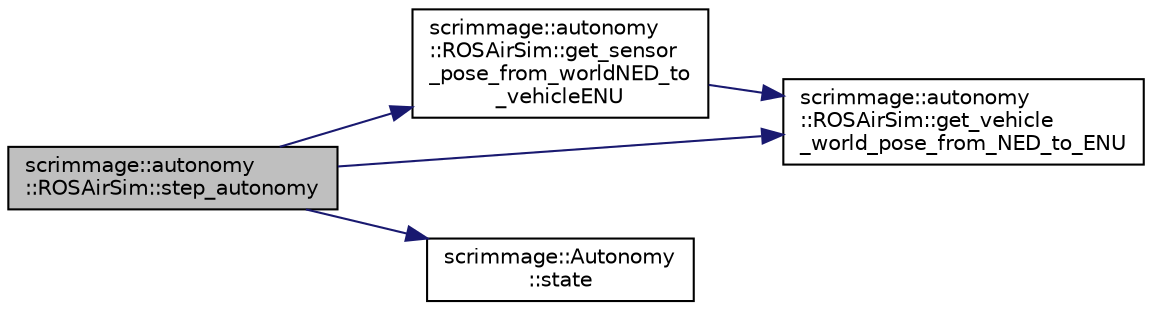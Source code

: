 digraph "scrimmage::autonomy::ROSAirSim::step_autonomy"
{
 // LATEX_PDF_SIZE
  edge [fontname="Helvetica",fontsize="10",labelfontname="Helvetica",labelfontsize="10"];
  node [fontname="Helvetica",fontsize="10",shape=record];
  rankdir="LR";
  Node1 [label="scrimmage::autonomy\l::ROSAirSim::step_autonomy",height=0.2,width=0.4,color="black", fillcolor="grey75", style="filled", fontcolor="black",tooltip=" "];
  Node1 -> Node2 [color="midnightblue",fontsize="10",style="solid",fontname="Helvetica"];
  Node2 [label="scrimmage::autonomy\l::ROSAirSim::get_sensor\l_pose_from_worldNED_to\l_vehicleENU",height=0.2,width=0.4,color="black", fillcolor="white", style="filled",URL="$classscrimmage_1_1autonomy_1_1ROSAirSim.html#a7f16ca6c4cc92c82eade5120f0d2c0cc",tooltip=" "];
  Node2 -> Node3 [color="midnightblue",fontsize="10",style="solid",fontname="Helvetica"];
  Node3 [label="scrimmage::autonomy\l::ROSAirSim::get_vehicle\l_world_pose_from_NED_to_ENU",height=0.2,width=0.4,color="black", fillcolor="white", style="filled",URL="$classscrimmage_1_1autonomy_1_1ROSAirSim.html#ab9ef135493c8b194ac660fae352fe96b",tooltip=" "];
  Node1 -> Node3 [color="midnightblue",fontsize="10",style="solid",fontname="Helvetica"];
  Node1 -> Node4 [color="midnightblue",fontsize="10",style="solid",fontname="Helvetica"];
  Node4 [label="scrimmage::Autonomy\l::state",height=0.2,width=0.4,color="black", fillcolor="white", style="filled",URL="$classscrimmage_1_1Autonomy.html#a3e208e2d4a2eee303007e519c7cc64ca",tooltip=" "];
}
